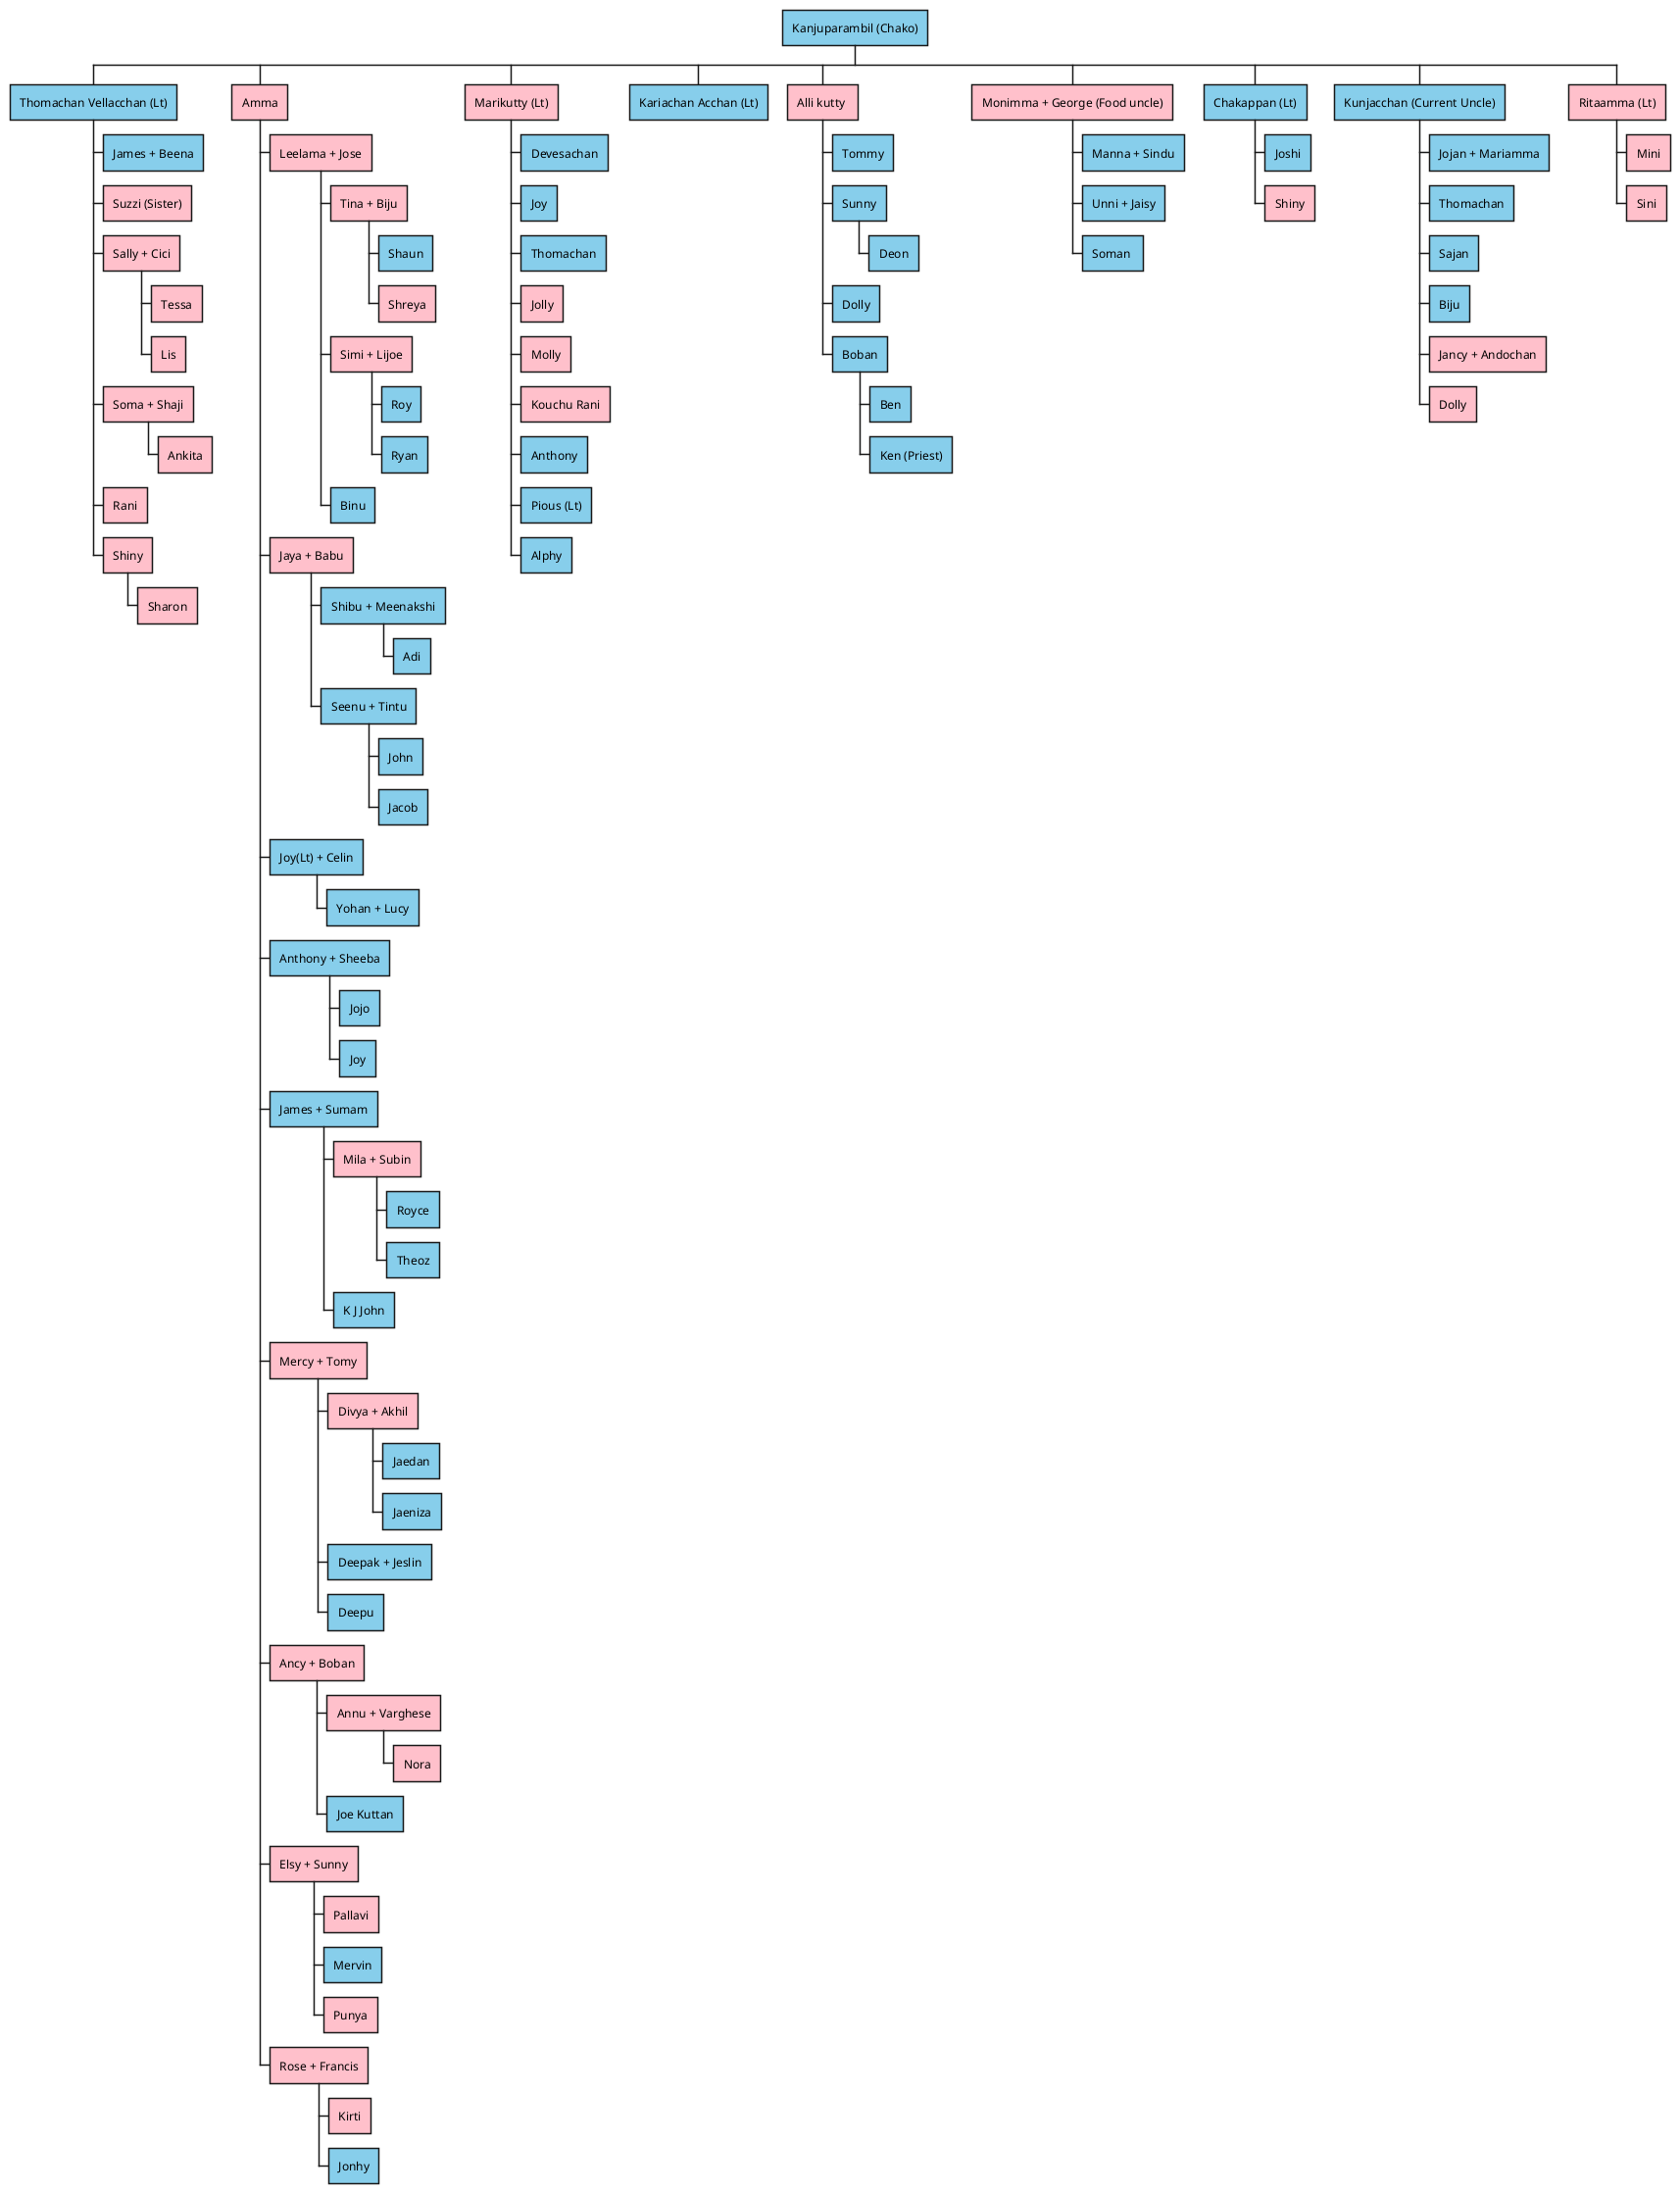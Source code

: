 @startwbs
*[#SkyBlue]  Kanjuparambil (Chako)
**[#SkyBlue]  Thomachan Vellacchan (Lt)
***[#SkyBlue]  James + Beena
***[#pink] Suzzi (Sister)
***[#pink] Sally + Cici
****[#pink] Tessa
****[#pink] Lis
***[#pink] Soma + Shaji
****[#pink] Ankita
***[#pink] Rani
***[#pink] Shiny
****[#pink] Sharon

**[#pink] Amma
***[#pink] Leelama + Jose
****[#pink] Tina + Biju
*****[#SkyBlue] Shaun
*****[#pink] Shreya
****[#pink] Simi + Lijoe
*****[#SkyBlue] Roy
*****[#SkyBlue] Ryan
****[#SkyBlue] Binu
***[#pink] Jaya + Babu
****[#SkyBlue] Shibu + Meenakshi
*****[#SkyBlue] Adi
****[#SkyBlue] Seenu + Tintu
*****[#SkyBlue] John
*****[#SkyBlue] Jacob
***[#SkyBlue] Joy(Lt) + Celin
****[#SkyBlue] Yohan + Lucy
***[#SkyBlue] Anthony + Sheeba
****[#SkyBlue] Jojo
****[#SkyBlue] Joy
***[#SkyBlue] James + Sumam
****[#pink] Mila + Subin
*****[#SkyBlue] Royce
*****[#SkyBlue] Theoz
****[#SkyBlue] K J John
***[#pink] Mercy + Tomy
****[#pink] Divya + Akhil
*****[#SkyBlue] Jaedan
*****[#SkyBlue] Jaeniza
****[#SkyBlue] Deepak + Jeslin
****[#SkyBlue] Deepu
***[#pink] Ancy + Boban
****[#pink] Annu + Varghese
*****[#pink] Nora
****[#SkyBlue] Joe Kuttan
***[#pink] Elsy + Sunny
****[#pink] Pallavi
****[#SkyBlue] Mervin
****[#pink] Punya
***[#pink] Rose + Francis
****[#pink] Kirti
****[#SkyBlue] Jonhy


**[#pink] Marikutty (Lt)
***[#SkyBlue]  Devesachan
***[#SkyBlue] Joy
***[#SkyBlue] Thomachan
***[#pink] Jolly
***[#pink] Molly
***[#pink] Kouchu Rani
***[#SkyBlue] Anthony
***[#SkyBlue] Pious (Lt)
***[#SkyBlue] Alphy

**[#SkyBlue]  Kariachan Acchan (Lt)

**[#pink] Alli kutty 
***[#SkyBlue]  Tommy
***[#SkyBlue]  Sunny
****[#SkyBlue]  Deon
***[#SkyBlue]  Dolly
***[#SkyBlue]  Boban
****[#SkyBlue]  Ben
****[#SkyBlue]  Ken (Priest)

**[#pink] Monimma + George (Food uncle)
***[#SkyBlue]  Manna + Sindu
***[#SkyBlue]  Unni + Jaisy
***[#SkyBlue]  Soman 


**[#SkyBlue]  Chakappan (Lt)
***[#SkyBlue]  Joshi
***[#pink] Shiny
**[#SkyBlue]  Kunjacchan (Current Uncle)
***[#SkyBlue]  Jojan + Mariamma
***[#SkyBlue]  Thomachan
***[#SkyBlue]  Sajan
***[#SkyBlue]  Biju
***[#pink] Jancy + Andochan
***[#pink] Dolly

**[#pink] Ritaamma (Lt)
***[#pink] Mini
***[#pink] Sini

@endwbs